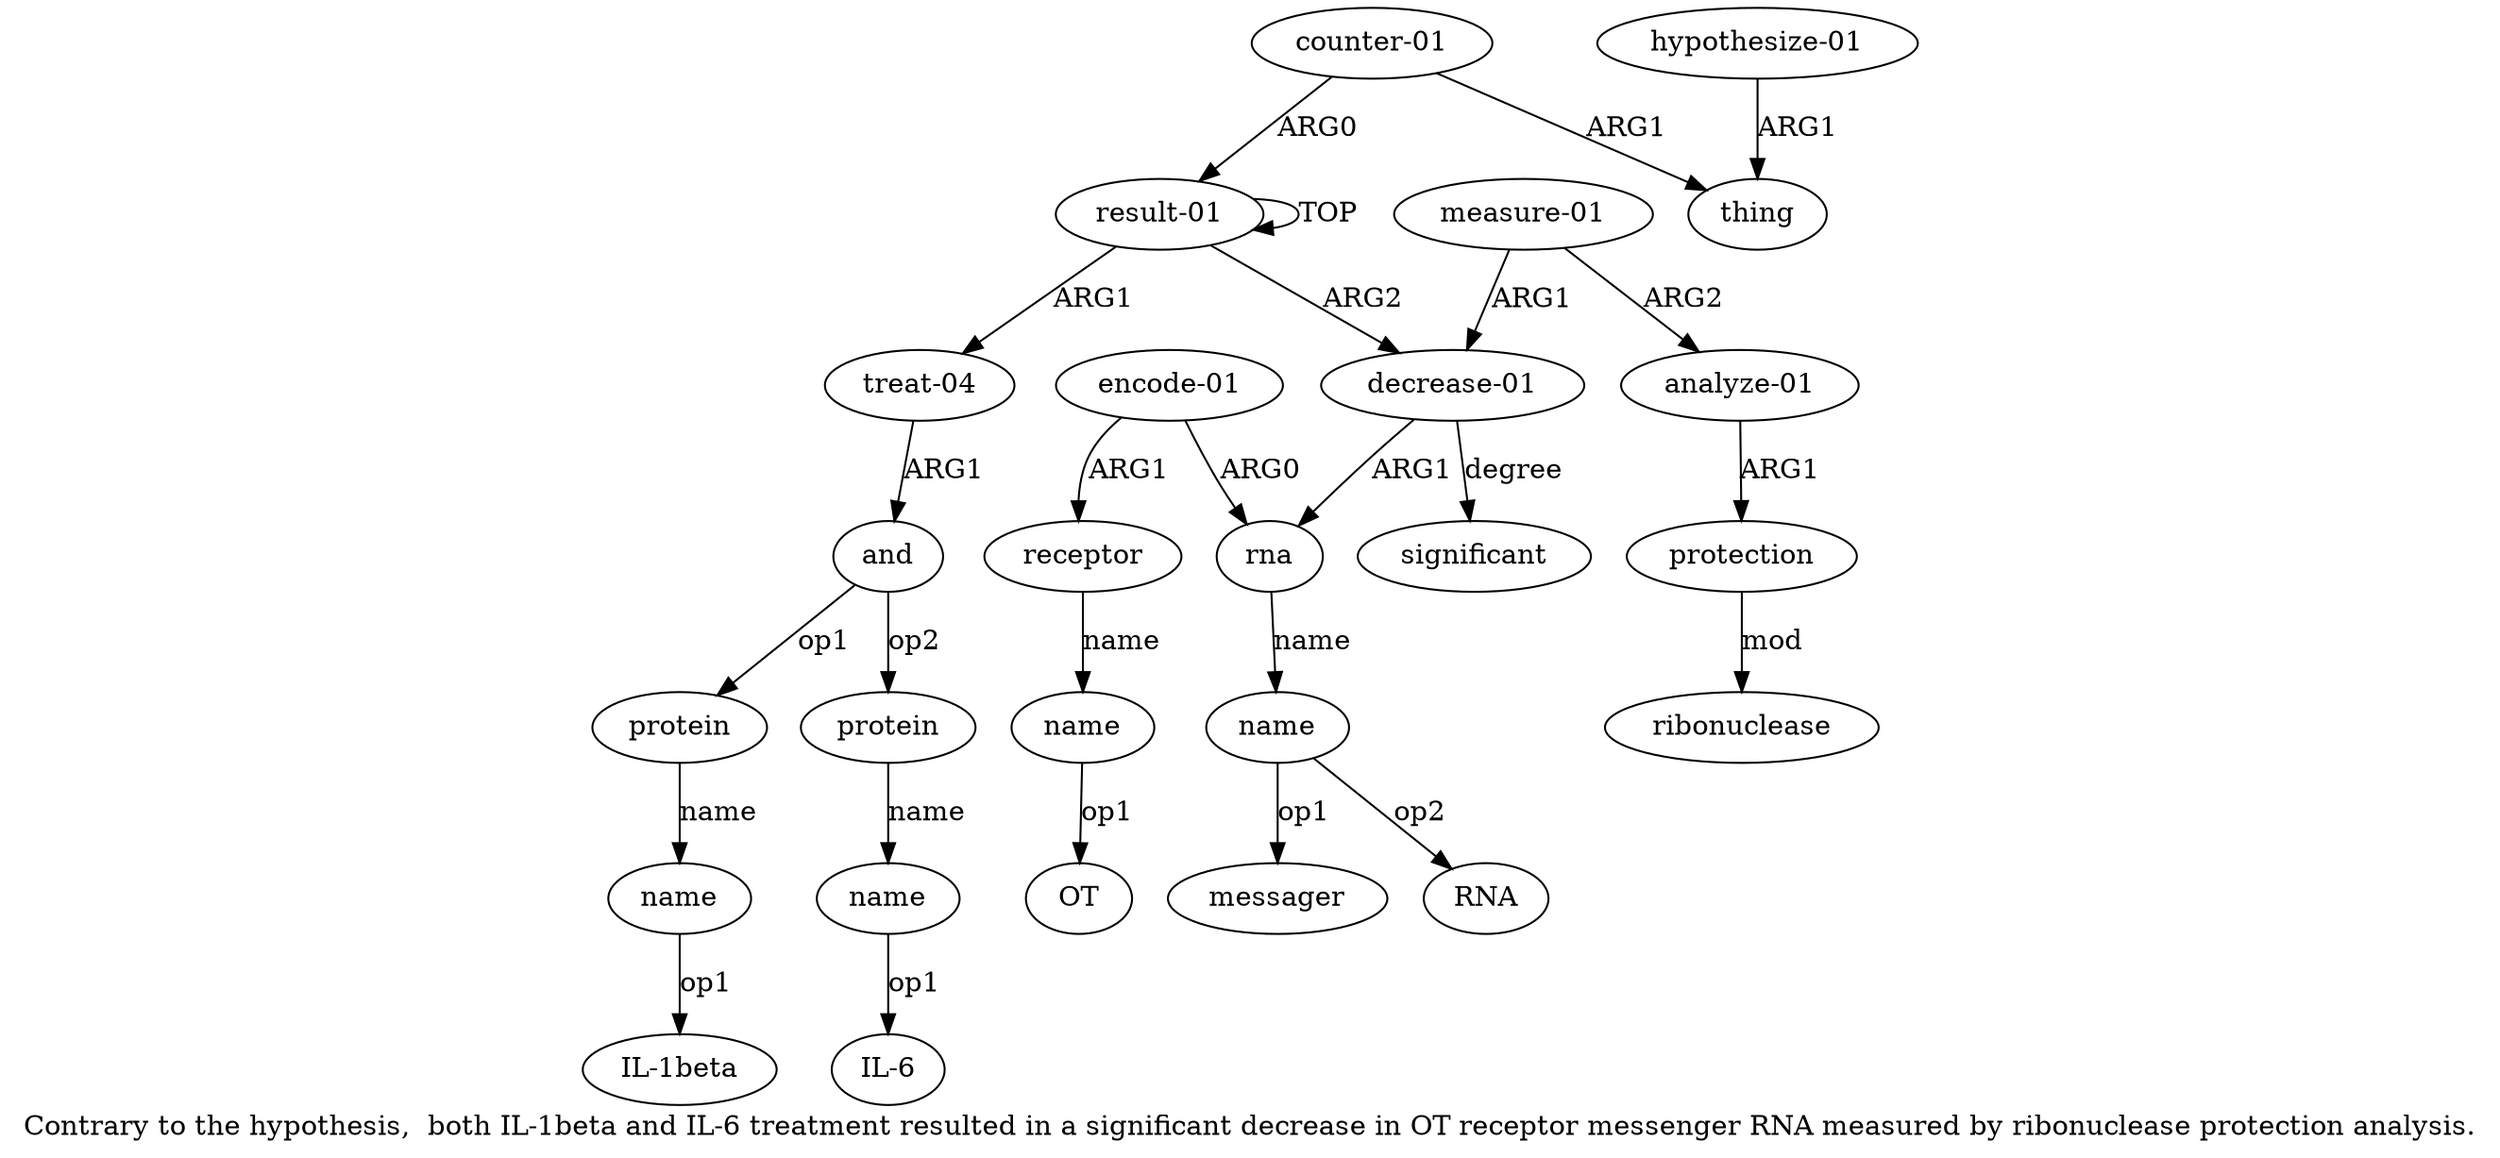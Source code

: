 digraph  {
	graph [label="Contrary to the hypothesis,  both IL-1beta and IL-6 treatment resulted in a significant decrease in OT receptor messenger RNA measured \
by ribonuclease protection analysis."];
	node [label="\N"];
	a20	 [color=black,
		gold_ind=20,
		gold_label="hypothesize-01",
		label="hypothesize-01",
		test_ind=20,
		test_label="hypothesize-01"];
	a19	 [color=black,
		gold_ind=19,
		gold_label=thing,
		label=thing,
		test_ind=19,
		test_label=thing];
	a20 -> a19 [key=0,
	color=black,
	gold_label=ARG1,
	label=ARG1,
	test_label=ARG1];
"a4 IL-1beta" [color=black,
	gold_ind=-1,
	gold_label="IL-1beta",
	label="IL-1beta",
	test_ind=-1,
	test_label="IL-1beta"];
"a9 RNA" [color=black,
	gold_ind=-1,
	gold_label=RNA,
	label=RNA,
	test_ind=-1,
	test_label=RNA];
"a6 IL-6" [color=black,
	gold_ind=-1,
	gold_label="IL-6",
	label="IL-6",
	test_ind=-1,
	test_label="IL-6"];
"a12 OT" [color=black,
	gold_ind=-1,
	gold_label=OT,
	label=OT,
	test_ind=-1,
	test_label=OT];
a15 [color=black,
	gold_ind=15,
	gold_label="analyze-01",
	label="analyze-01",
	test_ind=15,
	test_label="analyze-01"];
a16 [color=black,
	gold_ind=16,
	gold_label=protection,
	label=protection,
	test_ind=16,
	test_label=protection];
a15 -> a16 [key=0,
color=black,
gold_label=ARG1,
label=ARG1,
test_label=ARG1];
a14 [color=black,
gold_ind=14,
gold_label="measure-01",
label="measure-01",
test_ind=14,
test_label="measure-01"];
a14 -> a15 [key=0,
color=black,
gold_label=ARG2,
label=ARG2,
test_label=ARG2];
a7 [color=black,
gold_ind=7,
gold_label="decrease-01",
label="decrease-01",
test_ind=7,
test_label="decrease-01"];
a14 -> a7 [key=0,
color=black,
gold_label=ARG1,
label=ARG1,
test_label=ARG1];
a17 [color=black,
gold_ind=17,
gold_label=ribonuclease,
label=ribonuclease,
test_ind=17,
test_label=ribonuclease];
a16 -> a17 [key=0,
color=black,
gold_label=mod,
label=mod,
test_label=mod];
a11 [color=black,
gold_ind=11,
gold_label=receptor,
label=receptor,
test_ind=11,
test_label=receptor];
a12 [color=black,
gold_ind=12,
gold_label=name,
label=name,
test_ind=12,
test_label=name];
a11 -> a12 [key=0,
color=black,
gold_label=name,
label=name,
test_label=name];
a10 [color=black,
gold_ind=10,
gold_label="encode-01",
label="encode-01",
test_ind=10,
test_label="encode-01"];
a10 -> a11 [key=0,
color=black,
gold_label=ARG1,
label=ARG1,
test_label=ARG1];
a8 [color=black,
gold_ind=8,
gold_label=rna,
label=rna,
test_ind=8,
test_label=rna];
a10 -> a8 [key=0,
color=black,
gold_label=ARG0,
label=ARG0,
test_label=ARG0];
a13 [color=black,
gold_ind=13,
gold_label=significant,
label=significant,
test_ind=13,
test_label=significant];
a12 -> "a12 OT" [key=0,
color=black,
gold_label=op1,
label=op1,
test_label=op1];
"a9 messager" [color=black,
gold_ind=-1,
gold_label=messager,
label=messager,
test_ind=-1,
test_label=messager];
a18 [color=black,
gold_ind=18,
gold_label="counter-01",
label="counter-01",
test_ind=18,
test_label="counter-01"];
a18 -> a19 [key=0,
color=black,
gold_label=ARG1,
label=ARG1,
test_label=ARG1];
a0 [color=black,
gold_ind=0,
gold_label="result-01",
label="result-01",
test_ind=0,
test_label="result-01"];
a18 -> a0 [key=0,
color=black,
gold_label=ARG0,
label=ARG0,
test_label=ARG0];
a1 [color=black,
gold_ind=1,
gold_label="treat-04",
label="treat-04",
test_ind=1,
test_label="treat-04"];
a2 [color=black,
gold_ind=2,
gold_label=and,
label=and,
test_ind=2,
test_label=and];
a1 -> a2 [key=0,
color=black,
gold_label=ARG1,
label=ARG1,
test_label=ARG1];
a0 -> a1 [key=0,
color=black,
gold_label=ARG1,
label=ARG1,
test_label=ARG1];
a0 -> a0 [key=0,
color=black,
gold_label=TOP,
label=TOP,
test_label=TOP];
a0 -> a7 [key=0,
color=black,
gold_label=ARG2,
label=ARG2,
test_label=ARG2];
a3 [color=black,
gold_ind=3,
gold_label=protein,
label=protein,
test_ind=3,
test_label=protein];
a4 [color=black,
gold_ind=4,
gold_label=name,
label=name,
test_ind=4,
test_label=name];
a3 -> a4 [key=0,
color=black,
gold_label=name,
label=name,
test_label=name];
a2 -> a3 [key=0,
color=black,
gold_label=op1,
label=op1,
test_label=op1];
a5 [color=black,
gold_ind=5,
gold_label=protein,
label=protein,
test_ind=5,
test_label=protein];
a2 -> a5 [key=0,
color=black,
gold_label=op2,
label=op2,
test_label=op2];
a6 [color=black,
gold_ind=6,
gold_label=name,
label=name,
test_ind=6,
test_label=name];
a5 -> a6 [key=0,
color=black,
gold_label=name,
label=name,
test_label=name];
a4 -> "a4 IL-1beta" [key=0,
color=black,
gold_label=op1,
label=op1,
test_label=op1];
a7 -> a13 [key=0,
color=black,
gold_label=degree,
label=degree,
test_label=degree];
a7 -> a8 [key=0,
color=black,
gold_label=ARG1,
label=ARG1,
test_label=ARG1];
a6 -> "a6 IL-6" [key=0,
color=black,
gold_label=op1,
label=op1,
test_label=op1];
a9 [color=black,
gold_ind=9,
gold_label=name,
label=name,
test_ind=9,
test_label=name];
a9 -> "a9 RNA" [key=0,
color=black,
gold_label=op2,
label=op2,
test_label=op2];
a9 -> "a9 messager" [key=0,
color=black,
gold_label=op1,
label=op1,
test_label=op1];
a8 -> a9 [key=0,
color=black,
gold_label=name,
label=name,
test_label=name];
}
